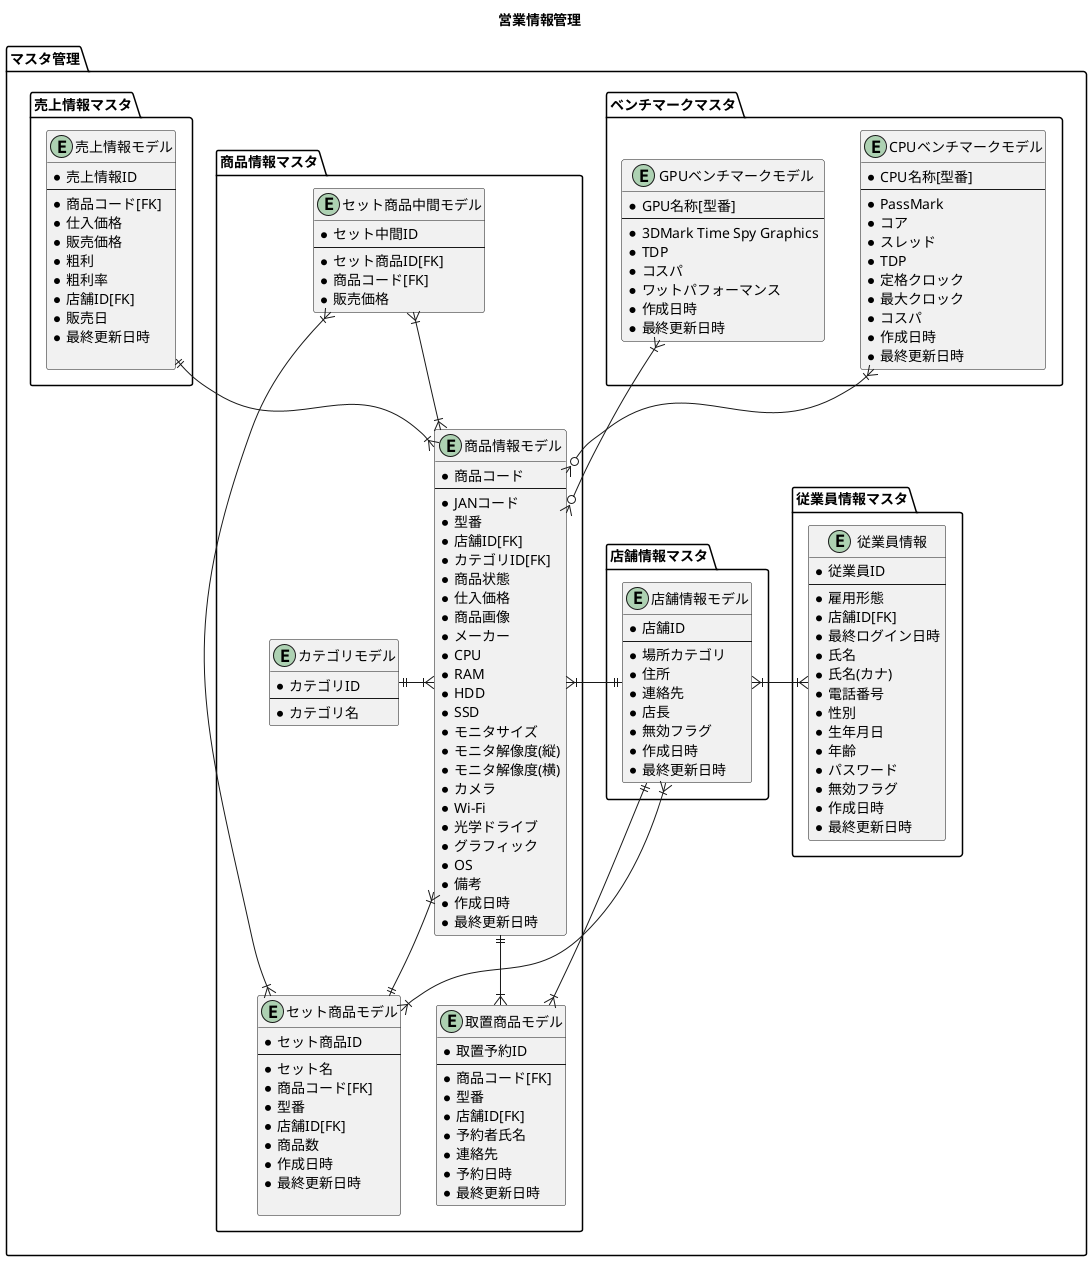 @startuml ER図
' left to right direction

title 営業情報管理


package "マスタ管理" as mastermana {
  package "従業員情報マスタ"{
    entity "従業員情報" as M02{
      *従業員ID
      --
      *雇用形態
      ' 0 : 管理者  1 : 正規社員  2 : 非正規社員
      *店舗ID[FK]
      *最終ログイン日時
      *氏名
      *氏名(カナ)
      *電話番号
      *性別
      *生年月日
      *年齢
      *パスワード
      *無効フラグ
      *作成日時
      *最終更新日時
    }
    ' entity "CustomUserモデル" as M03{
    '   *従業員ID[FK]
    '   --
    ' }
  }
  package "店舗情報マスタ"{
    entity "店舗情報モデル" as M04{
      *店舗ID
      --
      *場所カテゴリ
      ' 0 : 店舗  1 : 倉庫
      *住所
      *連絡先
      *店長
      *無効フラグ
      *作成日時
      *最終更新日時
    }
  }
  ' package "ユーザ権限マスタ"{
  '   ' entity "権限情報" as M05{
  '   '   *雇用形態
  '   '   --
  '   ' }
  ' }
  package "商品情報マスタ"{
    entity "商品情報モデル" as M01 {
      *商品コード
      --
      *JANコード
      *型番
      ' 在庫場所
      *店舗ID[FK]
      *カテゴリID[FK]
      *商品状態
      ' 0 : 販売中  1 : 販売済  2 : 修理中  3 : 取置
      *仕入価格
      *商品画像
      *メーカー
      *CPU
      *RAM
      *HDD
      *SSD
      *モニタサイズ
      *モニタ解像度(縦)
      *モニタ解像度(横)
      *カメラ
      ' 0:無 1:有
      *Wi-Fi
      ' 0:無 1:有
      *光学ドライブ
      ' 0:無 1:有
      *グラフィック
      *OS
      *備考
      *作成日時
      *最終更新日時
    }

    entity "セット商品モデル" as M14{
      *セット商品ID
      --
      *セット名
      *商品コード[FK]
      *型番
      *店舗ID[FK]
      *商品数
      *作成日時
      *最終更新日時
      
    }
    entity "セット商品中間モデル" as M16{
      *セット中間ID
      --
      *セット商品ID[FK]
      *商品コード[FK]
      *販売価格
    }
    entity "取置商品モデル" as M07{
      *取置予約ID
      --
      *商品コード[FK]
      *型番
      *店舗ID[FK]
      *予約者氏名
      *連絡先
      *予約日時
      *最終更新日時
    }
    entity "カテゴリモデル" as M10 {
      *カテゴリID
      --
      *カテゴリ名
    }
    ' entity "商品状態モデル" as M11 {
    '   *商品状態
    '   --
    ' }
    
  }
  package "ベンチマークマスタ"{
    entity "CPUベンチマークモデル" as M08 {
      *CPU名称[型番]
      --
      *PassMark
      *コア
      *スレッド
      *TDP
      *定格クロック
      *最大クロック
      *コスパ
      *作成日時
      *最終更新日時
    }
    entity "GPUベンチマークモデル" as M09 {
      *GPU名称[型番]
      --
      *3DMark Time Spy Graphics
      *TDP
      *コスパ
      *ワットパフォーマンス
      *作成日時
      *最終更新日時
    }
  }
  package "売上情報マスタ" {
    entity "売上情報モデル" as M06{
      *売上情報ID
      --
      *商品コード[FK]
      *仕入価格
      *販売価格
      *粗利
      *粗利率
      *店舗ID[FK]
      *販売日
      *最終更新日時
      
    }
  }
}

' package "勤務店舗状況編集"{
'   entity "勤務状況モデル" as M15{
'     *従業員ID[FK]
'     --
'     *従業員名[FK]
'     *勤務店舗名[FK]
'     *勤務フラグ
'     *最終更新日時
    
'   }
' }

' ベンチマークマスタ -[hidden]up- 商品情報マスタ
' 店舗情報マスタ -[hidden]left- 商品情報マスタ


M02 }|-r-|{ M04
M08 }|--o{ M01
M09 }|--o{ M01
M16 }|--|{ M01
M16 }|--|{ M14
M01 ||-d-|{ M07
M07 }|--|| M04
M04 }|--|{ M14
M06 ||--|{ M01
M10 ||-r-|{ M01
M04 ||--|{ M01 
M14 ||-u-|{ M01 



' M08 -[hidden]down- M09

' セット一覧}|--o|セット
' セット一覧}|-r-||カテゴリ
' セット||-r-||新規
' セット||-d-||編集
' セット||-l-||詳細
' 従業員 }|-d-|| M05
' M05 ||-d-|{ ベンチマーク
' M05 ||-d-o{ セット一覧
' M05 ||-d-o{ 店舗



' セット商品情報}|-d-||倉庫情報

' 倉庫情報||-d-o{取置商品情報
' 倉庫情報||-r-{ベンチマーク情報2
' 取置商品情報||-d-||見積情報2
' 見積情報2||-d-||売上情報



' M03 ||-r-|{ 勤務店舗
' M03 ||--|{ 従業員情報2
' M03 ||-d-|{ 店舗情報2

' 店舗情報2||-d-||店舗
' ベンチマーク||-d-o{ベンチマーク情報2






' entity Meta{
'     -保留
' }

' itemmana -[hidden]- huremana
' mastermana -[hidden]down- itemmana
' mastermana -[hidden]down- huremana

' 要素の書き出しから


' CustomUser +-- Meta
@enduml
